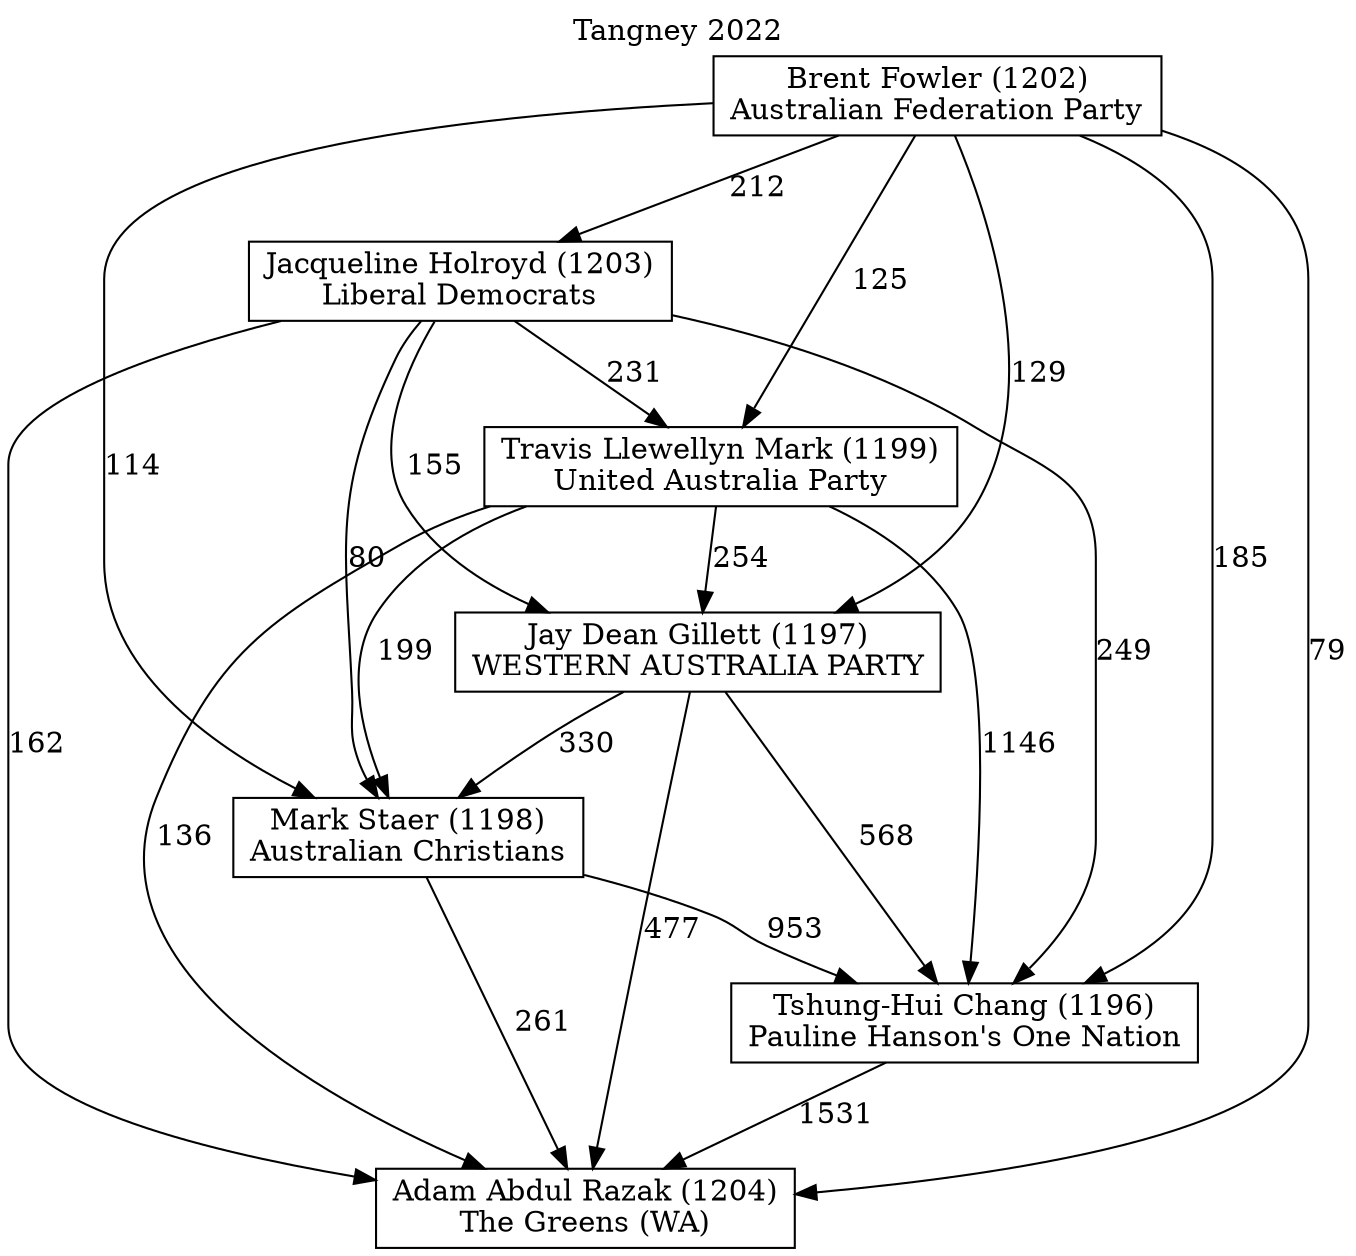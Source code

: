 // House preference flow
digraph "Adam Abdul Razak (1204)_Tangney_2022" {
	graph [label="Tangney 2022" labelloc=t mclimit=10]
	node [shape=box]
	"Travis Llewellyn Mark (1199)" [label="Travis Llewellyn Mark (1199)
United Australia Party"]
	"Jacqueline Holroyd (1203)" [label="Jacqueline Holroyd (1203)
Liberal Democrats"]
	"Jay Dean Gillett (1197)" [label="Jay Dean Gillett (1197)
WESTERN AUSTRALIA PARTY"]
	"Tshung-Hui Chang (1196)" [label="Tshung-Hui Chang (1196)
Pauline Hanson's One Nation"]
	"Mark Staer (1198)" [label="Mark Staer (1198)
Australian Christians"]
	"Adam Abdul Razak (1204)" [label="Adam Abdul Razak (1204)
The Greens (WA)"]
	"Brent Fowler (1202)" [label="Brent Fowler (1202)
Australian Federation Party"]
	"Mark Staer (1198)" -> "Adam Abdul Razak (1204)" [label=261]
	"Brent Fowler (1202)" -> "Jacqueline Holroyd (1203)" [label=212]
	"Jacqueline Holroyd (1203)" -> "Adam Abdul Razak (1204)" [label=162]
	"Tshung-Hui Chang (1196)" -> "Adam Abdul Razak (1204)" [label=1531]
	"Travis Llewellyn Mark (1199)" -> "Jay Dean Gillett (1197)" [label=254]
	"Jacqueline Holroyd (1203)" -> "Travis Llewellyn Mark (1199)" [label=231]
	"Jacqueline Holroyd (1203)" -> "Jay Dean Gillett (1197)" [label=155]
	"Mark Staer (1198)" -> "Tshung-Hui Chang (1196)" [label=953]
	"Brent Fowler (1202)" -> "Mark Staer (1198)" [label=114]
	"Travis Llewellyn Mark (1199)" -> "Adam Abdul Razak (1204)" [label=136]
	"Jacqueline Holroyd (1203)" -> "Mark Staer (1198)" [label=80]
	"Jay Dean Gillett (1197)" -> "Tshung-Hui Chang (1196)" [label=568]
	"Brent Fowler (1202)" -> "Tshung-Hui Chang (1196)" [label=185]
	"Brent Fowler (1202)" -> "Jay Dean Gillett (1197)" [label=129]
	"Brent Fowler (1202)" -> "Adam Abdul Razak (1204)" [label=79]
	"Travis Llewellyn Mark (1199)" -> "Tshung-Hui Chang (1196)" [label=1146]
	"Jacqueline Holroyd (1203)" -> "Tshung-Hui Chang (1196)" [label=249]
	"Travis Llewellyn Mark (1199)" -> "Mark Staer (1198)" [label=199]
	"Jay Dean Gillett (1197)" -> "Mark Staer (1198)" [label=330]
	"Brent Fowler (1202)" -> "Travis Llewellyn Mark (1199)" [label=125]
	"Jay Dean Gillett (1197)" -> "Adam Abdul Razak (1204)" [label=477]
}
